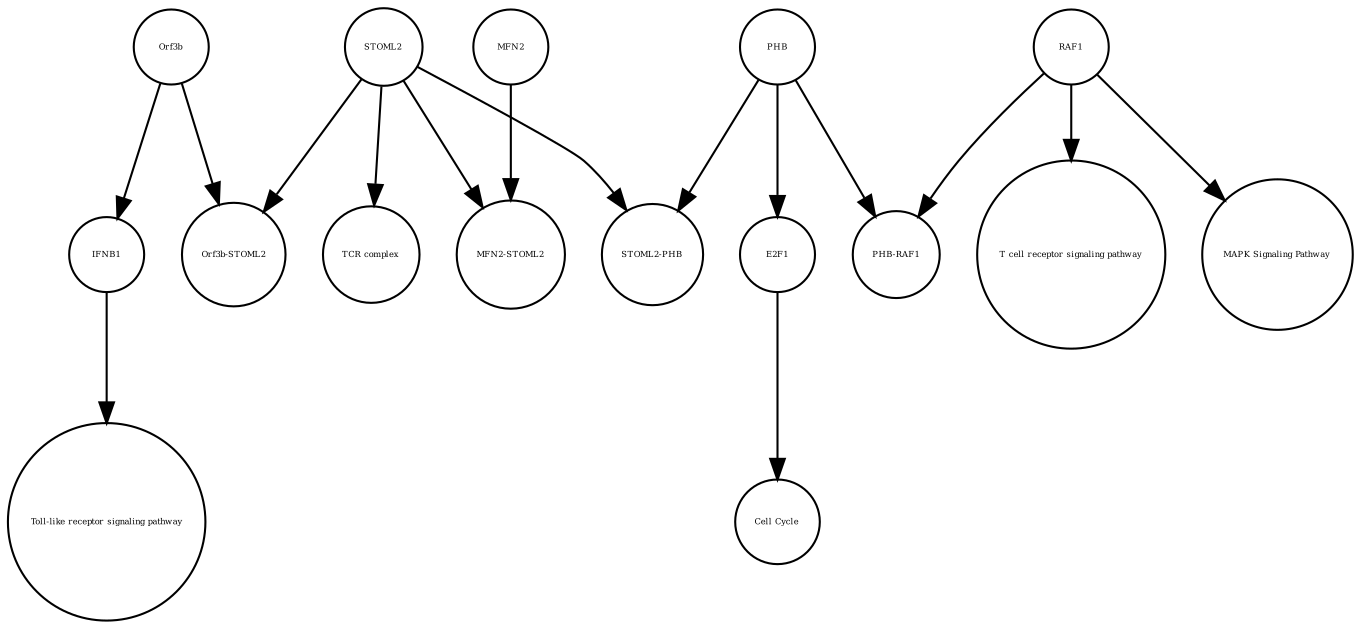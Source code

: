 strict digraph  {
IFNB1 [annotation=urn_miriam_uniprot_P01574, bipartite=0, cls=macromolecule, fontsize=4, label=IFNB1, shape=circle];
"Toll-like receptor signaling pathway" [annotation="urn_miriam_kegg.pathway_hsa04620", bipartite=0, cls=phenotype, fontsize=4, label="Toll-like receptor signaling pathway", shape=circle];
PHB [annotation=urn_miriam_uniprot_P35232, bipartite=0, cls=macromolecule, fontsize=4, label=PHB, shape=circle];
E2F1 [annotation=urn_miriam_uniprot_Q01094, bipartite=0, cls=macromolecule, fontsize=4, label=E2F1, shape=circle];
"Cell Cycle" [annotation="urn_miriam_kegg.pathway_hsa04110", bipartite=0, cls=phenotype, fontsize=4, label="Cell Cycle", shape=circle];
RAF1 [annotation=urn_miriam_uniprot_P04049, bipartite=0, cls=macromolecule, fontsize=4, label=RAF1, shape=circle];
"MAPK Signaling Pathway" [annotation="urn_miriam_kegg.pathway_hsa04010", bipartite=0, cls=phenotype, fontsize=4, label="MAPK Signaling Pathway", shape=circle];
"T cell receptor signaling pathway" [annotation="urn_miriam_kegg.pathway_hsa04660", bipartite=0, cls=phenotype, fontsize=4, label="T cell receptor signaling pathway", shape=circle];
"STOML2-PHB" [annotation="", bipartite=0, cls=complex, fontsize=4, label="STOML2-PHB", shape=circle];
MFN2 [annotation=urn_miriam_uniprot_O95140, bipartite=0, cls=macromolecule, fontsize=4, label=MFN2, shape=circle];
STOML2 [annotation=urn_miriam_pubmed_18641330, bipartite=0, cls="macromolecule multimer", fontsize=4, label=STOML2, shape=circle];
Orf3b [annotation="", bipartite=0, cls=macromolecule, fontsize=4, label=Orf3b, shape=circle];
"TCR complex" [annotation="urn_miriam_uniprot_P07766|urn_miriam_uniprot_P04234|urn_miriam_uniprot_P09693|urn_miriam_uniprot_P20963|urn_miriam_uniprot_P01848|urn_miriam_uniprot_Q9UJZ1|urn_miriam_uniprot_P0DSE2", bipartite=0, cls=complex, fontsize=4, label="TCR complex", shape=circle];
"PHB-RAF1" [annotation="", bipartite=0, cls=complex, fontsize=4, label="PHB-RAF1", shape=circle];
"Orf3b-STOML2" [annotation="", bipartite=0, cls=complex, fontsize=4, label="Orf3b-STOML2", shape=circle];
"MFN2-STOML2" [annotation="", bipartite=0, cls=complex, fontsize=4, label="MFN2-STOML2", shape=circle];
IFNB1 -> "Toll-like receptor signaling pathway"  [annotation="", interaction_type=stimulation];
PHB -> E2F1  [annotation="", interaction_type=inhibition];
PHB -> "STOML2-PHB"  [annotation="", interaction_type=production];
PHB -> "PHB-RAF1"  [annotation="", interaction_type=production];
E2F1 -> "Cell Cycle"  [annotation="", interaction_type=stimulation];
RAF1 -> "MAPK Signaling Pathway"  [annotation="", interaction_type=stimulation];
RAF1 -> "T cell receptor signaling pathway"  [annotation="", interaction_type=stimulation];
RAF1 -> "PHB-RAF1"  [annotation="", interaction_type=production];
MFN2 -> "MFN2-STOML2"  [annotation="", interaction_type=production];
STOML2 -> "MFN2-STOML2"  [annotation="", interaction_type=production];
STOML2 -> "Orf3b-STOML2"  [annotation="", interaction_type=production];
STOML2 -> "TCR complex"  [annotation="", interaction_type=production];
STOML2 -> "STOML2-PHB"  [annotation="", interaction_type=production];
Orf3b -> "Orf3b-STOML2"  [annotation="", interaction_type=production];
Orf3b -> IFNB1  [annotation="", interaction_type=inhibition];
}
